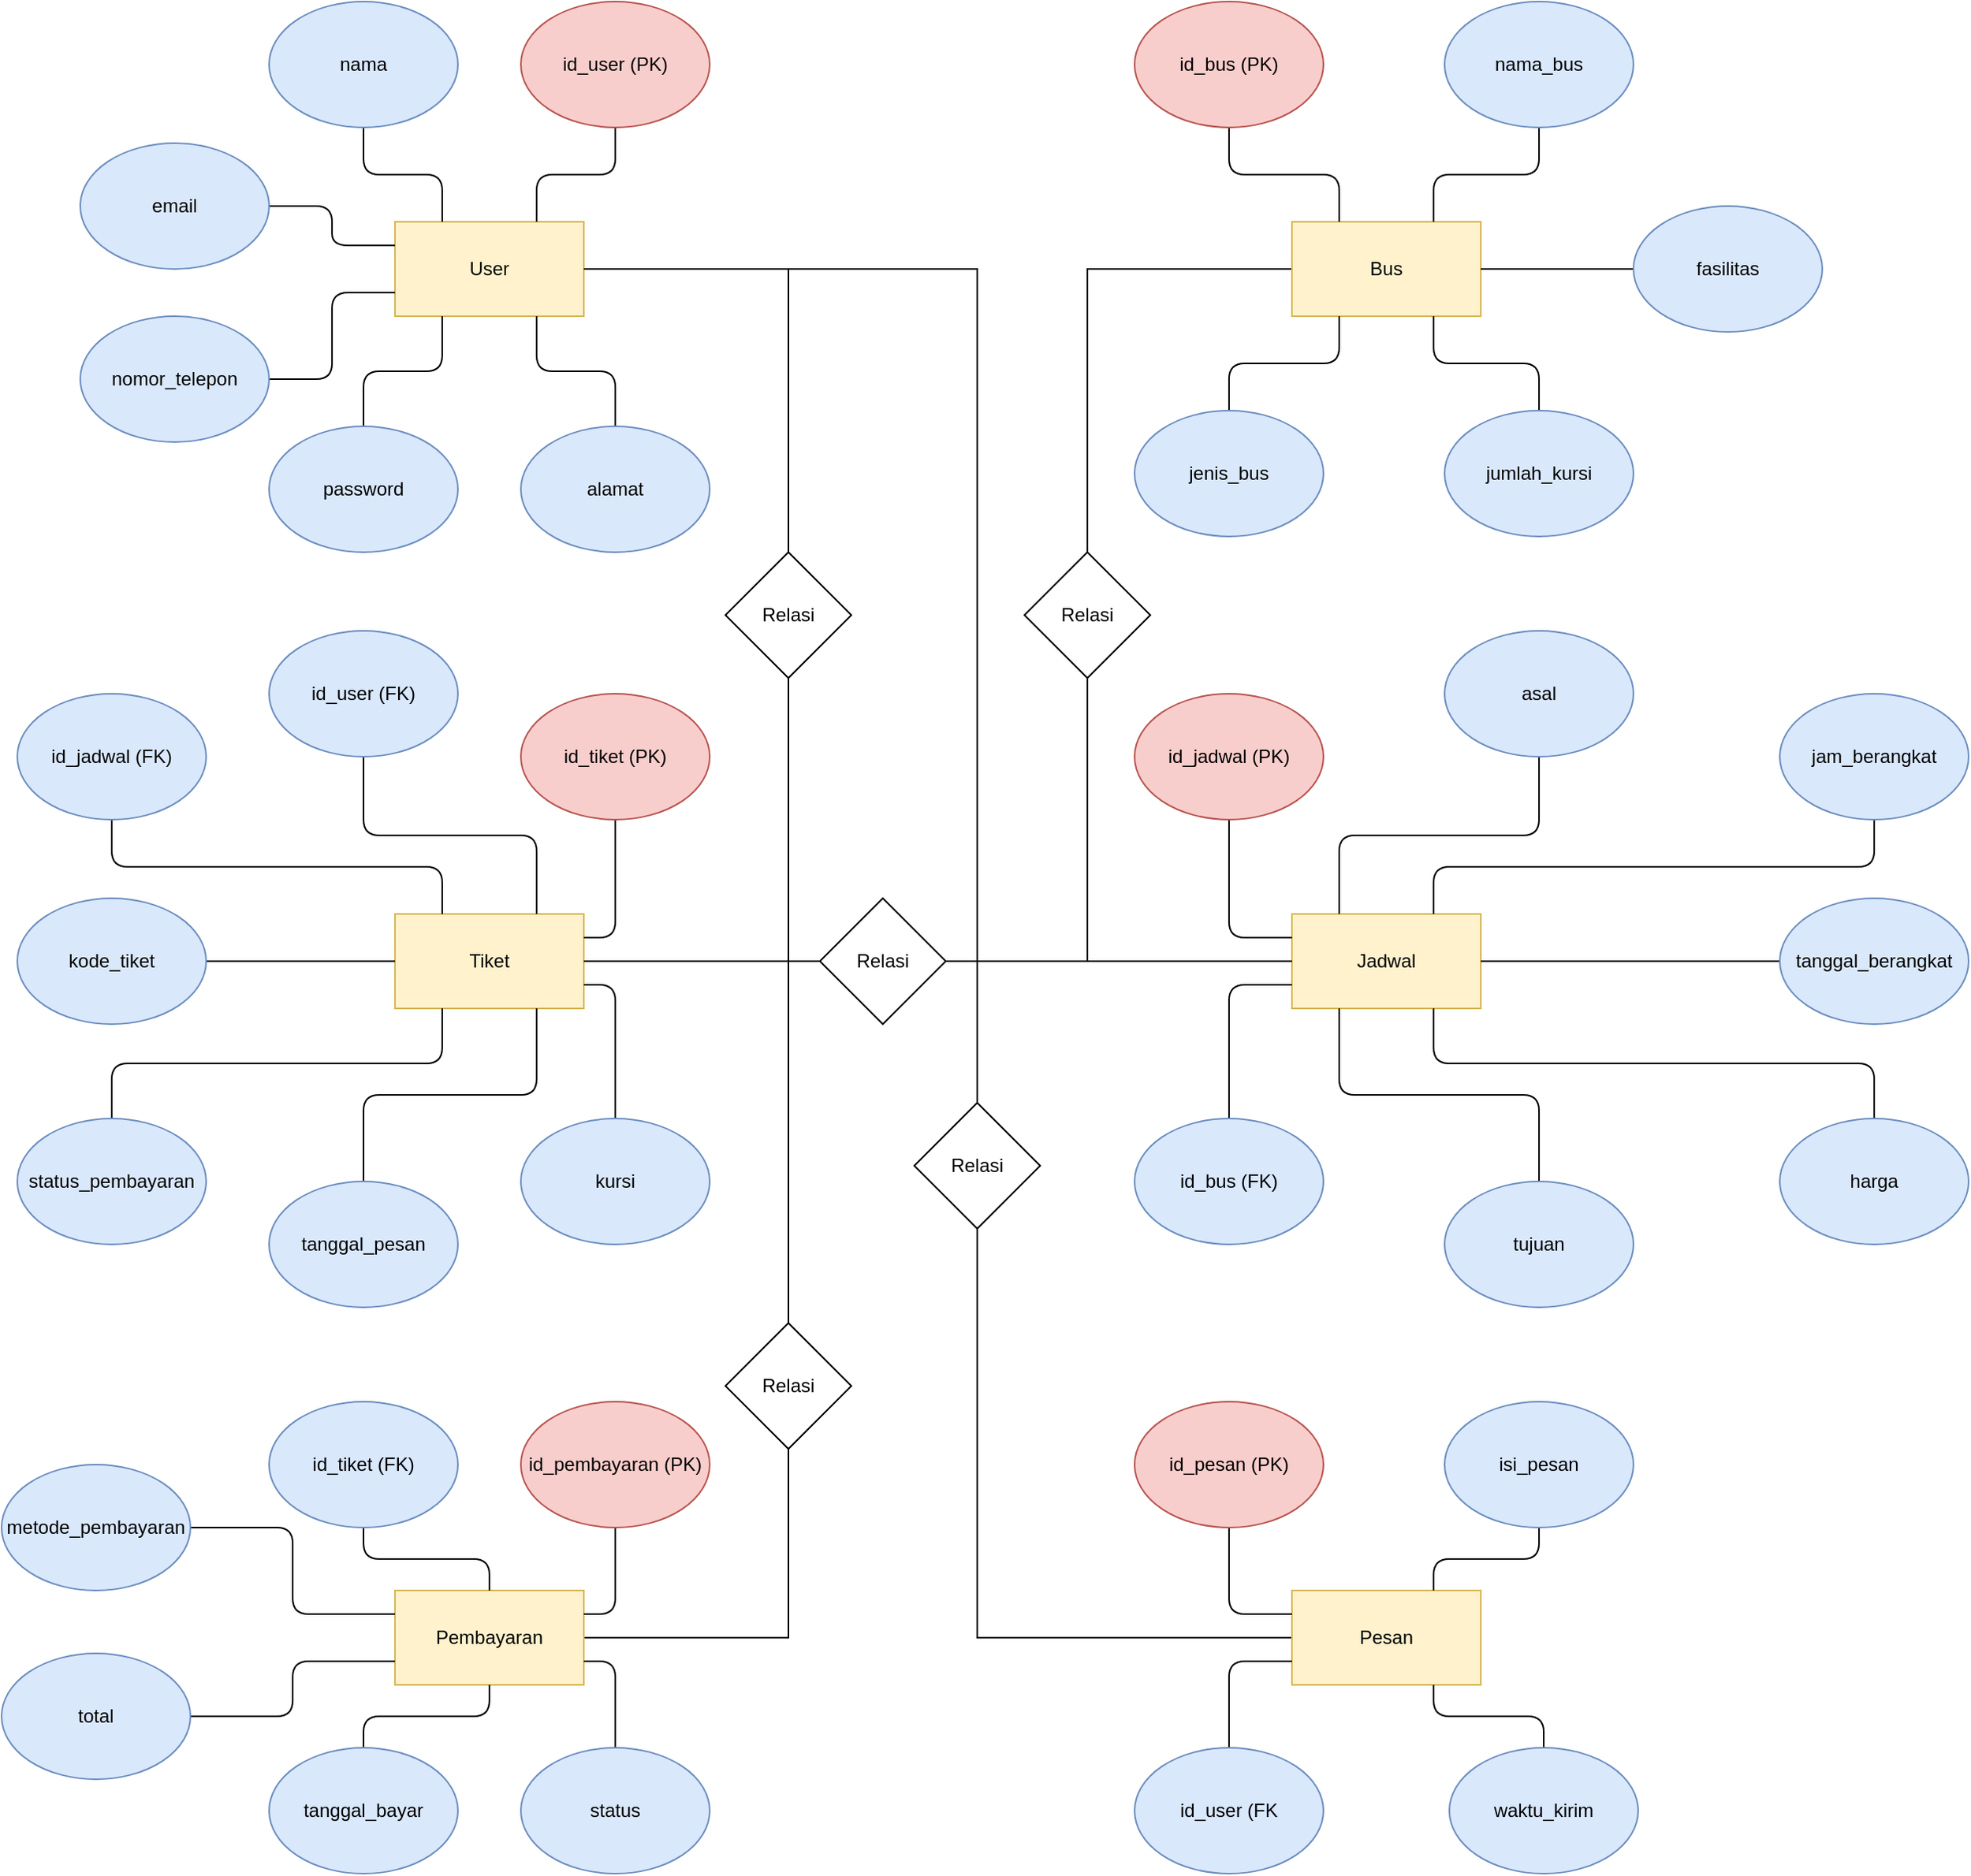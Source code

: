 <mxfile version="27.1.6">
  <diagram name="Halaman-1" id="gnAF3OPgYFBYtZoacNAG">
    <mxGraphModel dx="2564" dy="878" grid="1" gridSize="10" guides="1" tooltips="1" connect="1" arrows="1" fold="1" page="1" pageScale="1" pageWidth="827" pageHeight="1169" math="0" shadow="0">
      <root>
        <mxCell id="0" />
        <mxCell id="1" parent="0" />
        <mxCell id="zX5gBZ5-0O5j2TUF5n6H-85" style="edgeStyle=orthogonalEdgeStyle;rounded=0;orthogonalLoop=1;jettySize=auto;html=1;exitX=1;exitY=0.5;exitDx=0;exitDy=0;entryX=0.5;entryY=0;entryDx=0;entryDy=0;endArrow=none;startFill=0;" edge="1" parent="1" source="zX5gBZ5-0O5j2TUF5n6H-1" target="zX5gBZ5-0O5j2TUF5n6H-84">
          <mxGeometry relative="1" as="geometry" />
        </mxCell>
        <mxCell id="zX5gBZ5-0O5j2TUF5n6H-1" value="User" style="rounded=0;whiteSpace=wrap;html=1;fillColor=#fff2cc;strokeColor=#d6b656;" vertex="1" parent="1">
          <mxGeometry x="160" y="170" width="120" height="60" as="geometry" />
        </mxCell>
        <mxCell id="zX5gBZ5-0O5j2TUF5n6H-44" style="edgeStyle=orthogonalEdgeStyle;rounded=1;orthogonalLoop=1;jettySize=auto;html=1;exitX=0.5;exitY=1;exitDx=0;exitDy=0;entryX=0.25;entryY=0;entryDx=0;entryDy=0;curved=0;endArrow=none;startFill=0;" edge="1" parent="1" source="zX5gBZ5-0O5j2TUF5n6H-2" target="zX5gBZ5-0O5j2TUF5n6H-1">
          <mxGeometry relative="1" as="geometry" />
        </mxCell>
        <mxCell id="zX5gBZ5-0O5j2TUF5n6H-2" value="nama" style="ellipse;whiteSpace=wrap;html=1;fillColor=#dae8fc;strokeColor=#6c8ebf;" vertex="1" parent="1">
          <mxGeometry x="80" y="30" width="120" height="80" as="geometry" />
        </mxCell>
        <mxCell id="zX5gBZ5-0O5j2TUF5n6H-43" style="edgeStyle=orthogonalEdgeStyle;rounded=1;orthogonalLoop=1;jettySize=auto;html=1;exitX=0.5;exitY=1;exitDx=0;exitDy=0;entryX=0.75;entryY=0;entryDx=0;entryDy=0;strokeColor=default;curved=0;endArrow=none;startFill=0;" edge="1" parent="1" source="zX5gBZ5-0O5j2TUF5n6H-3" target="zX5gBZ5-0O5j2TUF5n6H-1">
          <mxGeometry relative="1" as="geometry" />
        </mxCell>
        <mxCell id="zX5gBZ5-0O5j2TUF5n6H-3" value="id_user (PK)" style="ellipse;whiteSpace=wrap;html=1;fillColor=#f8cecc;strokeColor=#b85450;" vertex="1" parent="1">
          <mxGeometry x="240" y="30" width="120" height="80" as="geometry" />
        </mxCell>
        <mxCell id="zX5gBZ5-0O5j2TUF5n6H-45" style="edgeStyle=orthogonalEdgeStyle;rounded=1;orthogonalLoop=1;jettySize=auto;html=1;exitX=1;exitY=0.5;exitDx=0;exitDy=0;entryX=0;entryY=0.25;entryDx=0;entryDy=0;curved=0;endArrow=none;startFill=0;" edge="1" parent="1" source="zX5gBZ5-0O5j2TUF5n6H-4" target="zX5gBZ5-0O5j2TUF5n6H-1">
          <mxGeometry relative="1" as="geometry" />
        </mxCell>
        <mxCell id="zX5gBZ5-0O5j2TUF5n6H-4" value="email" style="ellipse;whiteSpace=wrap;html=1;fillColor=#dae8fc;strokeColor=#6c8ebf;" vertex="1" parent="1">
          <mxGeometry x="-40" y="120" width="120" height="80" as="geometry" />
        </mxCell>
        <mxCell id="zX5gBZ5-0O5j2TUF5n6H-47" style="edgeStyle=orthogonalEdgeStyle;rounded=1;orthogonalLoop=1;jettySize=auto;html=1;exitX=0.5;exitY=0;exitDx=0;exitDy=0;entryX=0.25;entryY=1;entryDx=0;entryDy=0;curved=0;endArrow=none;startFill=0;" edge="1" parent="1" source="zX5gBZ5-0O5j2TUF5n6H-5" target="zX5gBZ5-0O5j2TUF5n6H-1">
          <mxGeometry relative="1" as="geometry" />
        </mxCell>
        <mxCell id="zX5gBZ5-0O5j2TUF5n6H-5" value="password" style="ellipse;whiteSpace=wrap;html=1;fillColor=#dae8fc;strokeColor=#6c8ebf;" vertex="1" parent="1">
          <mxGeometry x="80" y="300" width="120" height="80" as="geometry" />
        </mxCell>
        <mxCell id="zX5gBZ5-0O5j2TUF5n6H-48" style="edgeStyle=orthogonalEdgeStyle;rounded=1;orthogonalLoop=1;jettySize=auto;html=1;exitX=0.5;exitY=0;exitDx=0;exitDy=0;entryX=0.75;entryY=1;entryDx=0;entryDy=0;curved=0;endArrow=none;startFill=0;" edge="1" parent="1" source="zX5gBZ5-0O5j2TUF5n6H-6" target="zX5gBZ5-0O5j2TUF5n6H-1">
          <mxGeometry relative="1" as="geometry" />
        </mxCell>
        <mxCell id="zX5gBZ5-0O5j2TUF5n6H-6" value="alamat" style="ellipse;whiteSpace=wrap;html=1;fillColor=#dae8fc;strokeColor=#6c8ebf;" vertex="1" parent="1">
          <mxGeometry x="240" y="300" width="120" height="80" as="geometry" />
        </mxCell>
        <mxCell id="zX5gBZ5-0O5j2TUF5n6H-46" style="edgeStyle=orthogonalEdgeStyle;rounded=1;orthogonalLoop=1;jettySize=auto;html=1;exitX=1;exitY=0.5;exitDx=0;exitDy=0;entryX=0;entryY=0.75;entryDx=0;entryDy=0;curved=0;endArrow=none;startFill=0;" edge="1" parent="1" source="zX5gBZ5-0O5j2TUF5n6H-7" target="zX5gBZ5-0O5j2TUF5n6H-1">
          <mxGeometry relative="1" as="geometry" />
        </mxCell>
        <mxCell id="zX5gBZ5-0O5j2TUF5n6H-7" value="nomor_telepon" style="ellipse;whiteSpace=wrap;html=1;fillColor=#dae8fc;strokeColor=#6c8ebf;" vertex="1" parent="1">
          <mxGeometry x="-40" y="230" width="120" height="80" as="geometry" />
        </mxCell>
        <mxCell id="zX5gBZ5-0O5j2TUF5n6H-94" style="edgeStyle=orthogonalEdgeStyle;rounded=0;orthogonalLoop=1;jettySize=auto;html=1;exitX=0;exitY=0.5;exitDx=0;exitDy=0;entryX=0.5;entryY=0;entryDx=0;entryDy=0;endArrow=none;startFill=0;" edge="1" parent="1" source="zX5gBZ5-0O5j2TUF5n6H-8" target="zX5gBZ5-0O5j2TUF5n6H-93">
          <mxGeometry relative="1" as="geometry" />
        </mxCell>
        <mxCell id="zX5gBZ5-0O5j2TUF5n6H-8" value="Bus" style="rounded=0;whiteSpace=wrap;html=1;fillColor=#fff2cc;strokeColor=#d6b656;" vertex="1" parent="1">
          <mxGeometry x="730" y="170" width="120" height="60" as="geometry" />
        </mxCell>
        <mxCell id="zX5gBZ5-0O5j2TUF5n6H-49" style="edgeStyle=orthogonalEdgeStyle;rounded=1;orthogonalLoop=1;jettySize=auto;html=1;exitX=0.5;exitY=1;exitDx=0;exitDy=0;entryX=0.25;entryY=0;entryDx=0;entryDy=0;curved=0;endArrow=none;startFill=0;" edge="1" parent="1" source="zX5gBZ5-0O5j2TUF5n6H-9" target="zX5gBZ5-0O5j2TUF5n6H-8">
          <mxGeometry relative="1" as="geometry" />
        </mxCell>
        <mxCell id="zX5gBZ5-0O5j2TUF5n6H-9" value="id_bus (PK)" style="ellipse;whiteSpace=wrap;html=1;fillColor=#f8cecc;strokeColor=#b85450;" vertex="1" parent="1">
          <mxGeometry x="630" y="30" width="120" height="80" as="geometry" />
        </mxCell>
        <mxCell id="zX5gBZ5-0O5j2TUF5n6H-50" style="edgeStyle=orthogonalEdgeStyle;rounded=1;orthogonalLoop=1;jettySize=auto;html=1;exitX=0.5;exitY=0;exitDx=0;exitDy=0;entryX=0.25;entryY=1;entryDx=0;entryDy=0;curved=0;endArrow=none;startFill=0;" edge="1" parent="1" source="zX5gBZ5-0O5j2TUF5n6H-10" target="zX5gBZ5-0O5j2TUF5n6H-8">
          <mxGeometry relative="1" as="geometry" />
        </mxCell>
        <mxCell id="zX5gBZ5-0O5j2TUF5n6H-10" value="jenis_bus" style="ellipse;whiteSpace=wrap;html=1;fillColor=#dae8fc;strokeColor=#6c8ebf;" vertex="1" parent="1">
          <mxGeometry x="630" y="290" width="120" height="80" as="geometry" />
        </mxCell>
        <mxCell id="zX5gBZ5-0O5j2TUF5n6H-52" style="edgeStyle=orthogonalEdgeStyle;rounded=1;orthogonalLoop=1;jettySize=auto;html=1;exitX=0.5;exitY=1;exitDx=0;exitDy=0;entryX=0.75;entryY=0;entryDx=0;entryDy=0;curved=0;endArrow=none;startFill=0;" edge="1" parent="1" source="zX5gBZ5-0O5j2TUF5n6H-11" target="zX5gBZ5-0O5j2TUF5n6H-8">
          <mxGeometry relative="1" as="geometry" />
        </mxCell>
        <mxCell id="zX5gBZ5-0O5j2TUF5n6H-11" value="nama_bus" style="ellipse;whiteSpace=wrap;html=1;fillColor=#dae8fc;strokeColor=#6c8ebf;" vertex="1" parent="1">
          <mxGeometry x="827" y="30" width="120" height="80" as="geometry" />
        </mxCell>
        <mxCell id="zX5gBZ5-0O5j2TUF5n6H-51" style="edgeStyle=orthogonalEdgeStyle;rounded=1;orthogonalLoop=1;jettySize=auto;html=1;exitX=0.5;exitY=0;exitDx=0;exitDy=0;entryX=0.75;entryY=1;entryDx=0;entryDy=0;curved=0;endArrow=none;startFill=0;" edge="1" parent="1" source="zX5gBZ5-0O5j2TUF5n6H-12" target="zX5gBZ5-0O5j2TUF5n6H-8">
          <mxGeometry relative="1" as="geometry" />
        </mxCell>
        <mxCell id="zX5gBZ5-0O5j2TUF5n6H-12" value="jumlah_kursi" style="ellipse;whiteSpace=wrap;html=1;fillColor=#dae8fc;strokeColor=#6c8ebf;" vertex="1" parent="1">
          <mxGeometry x="827" y="290" width="120" height="80" as="geometry" />
        </mxCell>
        <mxCell id="zX5gBZ5-0O5j2TUF5n6H-53" style="edgeStyle=orthogonalEdgeStyle;rounded=1;orthogonalLoop=1;jettySize=auto;html=1;exitX=0;exitY=0.5;exitDx=0;exitDy=0;entryX=1;entryY=0.5;entryDx=0;entryDy=0;curved=0;endArrow=none;startFill=0;" edge="1" parent="1" source="zX5gBZ5-0O5j2TUF5n6H-13" target="zX5gBZ5-0O5j2TUF5n6H-8">
          <mxGeometry relative="1" as="geometry" />
        </mxCell>
        <mxCell id="zX5gBZ5-0O5j2TUF5n6H-13" value="fasilitas" style="ellipse;whiteSpace=wrap;html=1;fillColor=#dae8fc;strokeColor=#6c8ebf;" vertex="1" parent="1">
          <mxGeometry x="947" y="160" width="120" height="80" as="geometry" />
        </mxCell>
        <mxCell id="zX5gBZ5-0O5j2TUF5n6H-14" value="Jadwal" style="rounded=0;whiteSpace=wrap;html=1;fillColor=#fff2cc;strokeColor=#d6b656;" vertex="1" parent="1">
          <mxGeometry x="730" y="610" width="120" height="60" as="geometry" />
        </mxCell>
        <mxCell id="zX5gBZ5-0O5j2TUF5n6H-76" style="edgeStyle=orthogonalEdgeStyle;rounded=1;orthogonalLoop=1;jettySize=auto;html=1;exitX=0.5;exitY=1;exitDx=0;exitDy=0;entryX=0;entryY=0.25;entryDx=0;entryDy=0;curved=0;endArrow=none;endFill=1;startFill=0;" edge="1" parent="1" source="zX5gBZ5-0O5j2TUF5n6H-15" target="zX5gBZ5-0O5j2TUF5n6H-14">
          <mxGeometry relative="1" as="geometry" />
        </mxCell>
        <mxCell id="zX5gBZ5-0O5j2TUF5n6H-15" value="id_jadwal (PK)" style="ellipse;whiteSpace=wrap;html=1;fillColor=#f8cecc;strokeColor=#b85450;" vertex="1" parent="1">
          <mxGeometry x="630" y="470" width="120" height="80" as="geometry" />
        </mxCell>
        <mxCell id="zX5gBZ5-0O5j2TUF5n6H-79" style="edgeStyle=orthogonalEdgeStyle;rounded=1;orthogonalLoop=1;jettySize=auto;html=1;exitX=0.5;exitY=1;exitDx=0;exitDy=0;entryX=0.25;entryY=0;entryDx=0;entryDy=0;strokeColor=default;curved=0;endArrow=none;startFill=0;" edge="1" parent="1" source="zX5gBZ5-0O5j2TUF5n6H-16" target="zX5gBZ5-0O5j2TUF5n6H-14">
          <mxGeometry relative="1" as="geometry" />
        </mxCell>
        <mxCell id="zX5gBZ5-0O5j2TUF5n6H-16" value="asal" style="ellipse;whiteSpace=wrap;html=1;fillColor=#dae8fc;strokeColor=#6c8ebf;" vertex="1" parent="1">
          <mxGeometry x="827" y="430" width="120" height="80" as="geometry" />
        </mxCell>
        <mxCell id="zX5gBZ5-0O5j2TUF5n6H-81" style="edgeStyle=orthogonalEdgeStyle;rounded=1;orthogonalLoop=1;jettySize=auto;html=1;exitX=0.5;exitY=1;exitDx=0;exitDy=0;entryX=0.75;entryY=0;entryDx=0;entryDy=0;curved=0;endArrow=none;startFill=0;" edge="1" parent="1" source="zX5gBZ5-0O5j2TUF5n6H-17" target="zX5gBZ5-0O5j2TUF5n6H-14">
          <mxGeometry relative="1" as="geometry" />
        </mxCell>
        <mxCell id="zX5gBZ5-0O5j2TUF5n6H-17" value="jam_berangkat" style="ellipse;whiteSpace=wrap;html=1;fillColor=#dae8fc;strokeColor=#6c8ebf;" vertex="1" parent="1">
          <mxGeometry x="1040" y="470" width="120" height="80" as="geometry" />
        </mxCell>
        <mxCell id="zX5gBZ5-0O5j2TUF5n6H-77" style="edgeStyle=orthogonalEdgeStyle;rounded=1;orthogonalLoop=1;jettySize=auto;html=1;exitX=0.5;exitY=0;exitDx=0;exitDy=0;entryX=0;entryY=0.75;entryDx=0;entryDy=0;curved=0;endArrow=none;startFill=0;" edge="1" parent="1" source="zX5gBZ5-0O5j2TUF5n6H-18" target="zX5gBZ5-0O5j2TUF5n6H-14">
          <mxGeometry relative="1" as="geometry" />
        </mxCell>
        <mxCell id="zX5gBZ5-0O5j2TUF5n6H-18" value="id_bus (FK)" style="ellipse;whiteSpace=wrap;html=1;fillColor=#dae8fc;strokeColor=#6c8ebf;" vertex="1" parent="1">
          <mxGeometry x="630" y="740" width="120" height="80" as="geometry" />
        </mxCell>
        <mxCell id="zX5gBZ5-0O5j2TUF5n6H-78" style="edgeStyle=orthogonalEdgeStyle;rounded=1;orthogonalLoop=1;jettySize=auto;html=1;exitX=0.5;exitY=0;exitDx=0;exitDy=0;entryX=0.25;entryY=1;entryDx=0;entryDy=0;endArrow=none;startFill=0;curved=0;" edge="1" parent="1" source="zX5gBZ5-0O5j2TUF5n6H-19" target="zX5gBZ5-0O5j2TUF5n6H-14">
          <mxGeometry relative="1" as="geometry" />
        </mxCell>
        <mxCell id="zX5gBZ5-0O5j2TUF5n6H-19" value="tujuan" style="ellipse;whiteSpace=wrap;html=1;fillColor=#dae8fc;strokeColor=#6c8ebf;" vertex="1" parent="1">
          <mxGeometry x="827" y="780" width="120" height="80" as="geometry" />
        </mxCell>
        <mxCell id="zX5gBZ5-0O5j2TUF5n6H-80" style="edgeStyle=orthogonalEdgeStyle;rounded=1;orthogonalLoop=1;jettySize=auto;html=1;exitX=0.5;exitY=0;exitDx=0;exitDy=0;entryX=0.75;entryY=1;entryDx=0;entryDy=0;curved=0;endArrow=none;startFill=0;" edge="1" parent="1" source="zX5gBZ5-0O5j2TUF5n6H-20" target="zX5gBZ5-0O5j2TUF5n6H-14">
          <mxGeometry relative="1" as="geometry" />
        </mxCell>
        <mxCell id="zX5gBZ5-0O5j2TUF5n6H-20" value="harga" style="ellipse;whiteSpace=wrap;html=1;fillColor=#dae8fc;strokeColor=#6c8ebf;" vertex="1" parent="1">
          <mxGeometry x="1040" y="740" width="120" height="80" as="geometry" />
        </mxCell>
        <mxCell id="zX5gBZ5-0O5j2TUF5n6H-82" style="edgeStyle=orthogonalEdgeStyle;rounded=1;orthogonalLoop=1;jettySize=auto;html=1;exitX=0;exitY=0.5;exitDx=0;exitDy=0;entryX=1;entryY=0.5;entryDx=0;entryDy=0;curved=0;endArrow=none;startFill=0;" edge="1" parent="1" source="zX5gBZ5-0O5j2TUF5n6H-21" target="zX5gBZ5-0O5j2TUF5n6H-14">
          <mxGeometry relative="1" as="geometry" />
        </mxCell>
        <mxCell id="zX5gBZ5-0O5j2TUF5n6H-21" value="tanggal_berangkat" style="ellipse;whiteSpace=wrap;html=1;fillColor=#dae8fc;strokeColor=#6c8ebf;" vertex="1" parent="1">
          <mxGeometry x="1040" y="600" width="120" height="80" as="geometry" />
        </mxCell>
        <mxCell id="zX5gBZ5-0O5j2TUF5n6H-22" value="Tiket" style="rounded=0;whiteSpace=wrap;html=1;fillColor=#fff2cc;strokeColor=#d6b656;" vertex="1" parent="1">
          <mxGeometry x="160" y="610" width="120" height="60" as="geometry" />
        </mxCell>
        <mxCell id="zX5gBZ5-0O5j2TUF5n6H-55" style="edgeStyle=orthogonalEdgeStyle;rounded=1;orthogonalLoop=1;jettySize=auto;html=1;exitX=0.5;exitY=1;exitDx=0;exitDy=0;entryX=1;entryY=0.25;entryDx=0;entryDy=0;curved=0;endArrow=none;startFill=0;" edge="1" parent="1" source="zX5gBZ5-0O5j2TUF5n6H-23" target="zX5gBZ5-0O5j2TUF5n6H-22">
          <mxGeometry relative="1" as="geometry" />
        </mxCell>
        <mxCell id="zX5gBZ5-0O5j2TUF5n6H-23" value="id_tiket (PK)" style="ellipse;whiteSpace=wrap;html=1;fillColor=#f8cecc;strokeColor=#b85450;" vertex="1" parent="1">
          <mxGeometry x="240" y="470" width="120" height="80" as="geometry" />
        </mxCell>
        <mxCell id="zX5gBZ5-0O5j2TUF5n6H-59" style="edgeStyle=orthogonalEdgeStyle;rounded=1;orthogonalLoop=1;jettySize=auto;html=1;exitX=0.5;exitY=1;exitDx=0;exitDy=0;entryX=0.75;entryY=0;entryDx=0;entryDy=0;strokeColor=default;curved=0;endArrow=none;startFill=0;" edge="1" parent="1" source="zX5gBZ5-0O5j2TUF5n6H-24" target="zX5gBZ5-0O5j2TUF5n6H-22">
          <mxGeometry relative="1" as="geometry" />
        </mxCell>
        <mxCell id="zX5gBZ5-0O5j2TUF5n6H-24" value="id_user (FK)" style="ellipse;whiteSpace=wrap;html=1;fillColor=#dae8fc;strokeColor=#6c8ebf;" vertex="1" parent="1">
          <mxGeometry x="80" y="430" width="120" height="80" as="geometry" />
        </mxCell>
        <mxCell id="zX5gBZ5-0O5j2TUF5n6H-73" style="edgeStyle=orthogonalEdgeStyle;rounded=1;orthogonalLoop=1;jettySize=auto;html=1;exitX=0.5;exitY=1;exitDx=0;exitDy=0;entryX=0.25;entryY=0;entryDx=0;entryDy=0;curved=0;endArrow=none;startFill=0;" edge="1" parent="1" source="zX5gBZ5-0O5j2TUF5n6H-25" target="zX5gBZ5-0O5j2TUF5n6H-22">
          <mxGeometry relative="1" as="geometry" />
        </mxCell>
        <mxCell id="zX5gBZ5-0O5j2TUF5n6H-25" value="id_jadwal (FK)" style="ellipse;whiteSpace=wrap;html=1;fillColor=#dae8fc;strokeColor=#6c8ebf;" vertex="1" parent="1">
          <mxGeometry x="-80" y="470" width="120" height="80" as="geometry" />
        </mxCell>
        <mxCell id="zX5gBZ5-0O5j2TUF5n6H-56" style="edgeStyle=orthogonalEdgeStyle;rounded=1;orthogonalLoop=1;jettySize=auto;html=1;exitX=0.5;exitY=0;exitDx=0;exitDy=0;entryX=1;entryY=0.75;entryDx=0;entryDy=0;curved=0;endArrow=none;startFill=0;" edge="1" parent="1" source="zX5gBZ5-0O5j2TUF5n6H-26" target="zX5gBZ5-0O5j2TUF5n6H-22">
          <mxGeometry relative="1" as="geometry" />
        </mxCell>
        <mxCell id="zX5gBZ5-0O5j2TUF5n6H-26" value="kursi" style="ellipse;whiteSpace=wrap;html=1;fillColor=#dae8fc;strokeColor=#6c8ebf;" vertex="1" parent="1">
          <mxGeometry x="240" y="740" width="120" height="80" as="geometry" />
        </mxCell>
        <mxCell id="zX5gBZ5-0O5j2TUF5n6H-57" style="edgeStyle=orthogonalEdgeStyle;rounded=1;orthogonalLoop=1;jettySize=auto;html=1;exitX=0.5;exitY=0;exitDx=0;exitDy=0;entryX=0.75;entryY=1;entryDx=0;entryDy=0;curved=0;endArrow=none;startFill=0;" edge="1" parent="1" source="zX5gBZ5-0O5j2TUF5n6H-27" target="zX5gBZ5-0O5j2TUF5n6H-22">
          <mxGeometry relative="1" as="geometry" />
        </mxCell>
        <mxCell id="zX5gBZ5-0O5j2TUF5n6H-27" value="tanggal_pesan" style="ellipse;whiteSpace=wrap;html=1;fillColor=#dae8fc;strokeColor=#6c8ebf;" vertex="1" parent="1">
          <mxGeometry x="80" y="780" width="120" height="80" as="geometry" />
        </mxCell>
        <mxCell id="zX5gBZ5-0O5j2TUF5n6H-74" style="edgeStyle=orthogonalEdgeStyle;rounded=1;orthogonalLoop=1;jettySize=auto;html=1;exitX=0.5;exitY=0;exitDx=0;exitDy=0;entryX=0.25;entryY=1;entryDx=0;entryDy=0;curved=0;endArrow=none;startFill=0;" edge="1" parent="1" source="zX5gBZ5-0O5j2TUF5n6H-28" target="zX5gBZ5-0O5j2TUF5n6H-22">
          <mxGeometry relative="1" as="geometry" />
        </mxCell>
        <mxCell id="zX5gBZ5-0O5j2TUF5n6H-28" value="status_pembayaran" style="ellipse;whiteSpace=wrap;html=1;fillColor=#dae8fc;strokeColor=#6c8ebf;" vertex="1" parent="1">
          <mxGeometry x="-80" y="740" width="120" height="80" as="geometry" />
        </mxCell>
        <mxCell id="zX5gBZ5-0O5j2TUF5n6H-75" style="edgeStyle=orthogonalEdgeStyle;rounded=1;orthogonalLoop=1;jettySize=auto;html=1;exitX=1;exitY=0.5;exitDx=0;exitDy=0;entryX=0;entryY=0.5;entryDx=0;entryDy=0;curved=0;endArrow=none;startFill=0;" edge="1" parent="1" source="zX5gBZ5-0O5j2TUF5n6H-29" target="zX5gBZ5-0O5j2TUF5n6H-22">
          <mxGeometry relative="1" as="geometry" />
        </mxCell>
        <mxCell id="zX5gBZ5-0O5j2TUF5n6H-29" value="kode_tiket" style="ellipse;whiteSpace=wrap;html=1;fillColor=#dae8fc;strokeColor=#6c8ebf;" vertex="1" parent="1">
          <mxGeometry x="-80" y="600" width="120" height="80" as="geometry" />
        </mxCell>
        <mxCell id="zX5gBZ5-0O5j2TUF5n6H-91" style="edgeStyle=orthogonalEdgeStyle;rounded=0;orthogonalLoop=1;jettySize=auto;html=1;exitX=1;exitY=0.5;exitDx=0;exitDy=0;entryX=0.5;entryY=1;entryDx=0;entryDy=0;endArrow=none;startFill=0;" edge="1" parent="1" source="zX5gBZ5-0O5j2TUF5n6H-30" target="zX5gBZ5-0O5j2TUF5n6H-90">
          <mxGeometry relative="1" as="geometry" />
        </mxCell>
        <mxCell id="zX5gBZ5-0O5j2TUF5n6H-30" value="Pembayaran" style="rounded=0;whiteSpace=wrap;html=1;fillColor=#fff2cc;strokeColor=#d6b656;" vertex="1" parent="1">
          <mxGeometry x="160" y="1040" width="120" height="60" as="geometry" />
        </mxCell>
        <mxCell id="zX5gBZ5-0O5j2TUF5n6H-62" style="edgeStyle=orthogonalEdgeStyle;rounded=1;orthogonalLoop=1;jettySize=auto;html=1;exitX=0.5;exitY=1;exitDx=0;exitDy=0;entryX=1;entryY=0.25;entryDx=0;entryDy=0;curved=0;endArrow=none;startFill=0;" edge="1" parent="1" source="zX5gBZ5-0O5j2TUF5n6H-31" target="zX5gBZ5-0O5j2TUF5n6H-30">
          <mxGeometry relative="1" as="geometry" />
        </mxCell>
        <mxCell id="zX5gBZ5-0O5j2TUF5n6H-31" value="id_pembayaran (PK)" style="ellipse;whiteSpace=wrap;html=1;fillColor=#f8cecc;strokeColor=#b85450;" vertex="1" parent="1">
          <mxGeometry x="240" y="920" width="120" height="80" as="geometry" />
        </mxCell>
        <mxCell id="zX5gBZ5-0O5j2TUF5n6H-63" style="edgeStyle=orthogonalEdgeStyle;rounded=1;orthogonalLoop=1;jettySize=auto;html=1;exitX=0.5;exitY=1;exitDx=0;exitDy=0;entryX=0.5;entryY=0;entryDx=0;entryDy=0;endArrow=none;startFill=0;curved=0;" edge="1" parent="1" source="zX5gBZ5-0O5j2TUF5n6H-32" target="zX5gBZ5-0O5j2TUF5n6H-30">
          <mxGeometry relative="1" as="geometry" />
        </mxCell>
        <mxCell id="zX5gBZ5-0O5j2TUF5n6H-32" value="id_tiket (FK)" style="ellipse;whiteSpace=wrap;html=1;fillColor=#dae8fc;strokeColor=#6c8ebf;" vertex="1" parent="1">
          <mxGeometry x="80" y="920" width="120" height="80" as="geometry" />
        </mxCell>
        <mxCell id="zX5gBZ5-0O5j2TUF5n6H-61" style="edgeStyle=orthogonalEdgeStyle;rounded=1;orthogonalLoop=1;jettySize=auto;html=1;exitX=0.5;exitY=0;exitDx=0;exitDy=0;entryX=1;entryY=0.75;entryDx=0;entryDy=0;endArrow=none;startFill=0;curved=0;" edge="1" parent="1" source="zX5gBZ5-0O5j2TUF5n6H-33" target="zX5gBZ5-0O5j2TUF5n6H-30">
          <mxGeometry relative="1" as="geometry" />
        </mxCell>
        <mxCell id="zX5gBZ5-0O5j2TUF5n6H-33" value="status" style="ellipse;whiteSpace=wrap;html=1;fillColor=#dae8fc;strokeColor=#6c8ebf;" vertex="1" parent="1">
          <mxGeometry x="240" y="1140" width="120" height="80" as="geometry" />
        </mxCell>
        <mxCell id="zX5gBZ5-0O5j2TUF5n6H-64" style="edgeStyle=orthogonalEdgeStyle;rounded=1;orthogonalLoop=1;jettySize=auto;html=1;exitX=0.5;exitY=0;exitDx=0;exitDy=0;entryX=0.5;entryY=1;entryDx=0;entryDy=0;curved=0;endArrow=none;startFill=0;" edge="1" parent="1" source="zX5gBZ5-0O5j2TUF5n6H-34" target="zX5gBZ5-0O5j2TUF5n6H-30">
          <mxGeometry relative="1" as="geometry" />
        </mxCell>
        <mxCell id="zX5gBZ5-0O5j2TUF5n6H-34" value="tanggal_bayar" style="ellipse;whiteSpace=wrap;html=1;fillColor=#dae8fc;strokeColor=#6c8ebf;" vertex="1" parent="1">
          <mxGeometry x="80" y="1140" width="120" height="80" as="geometry" />
        </mxCell>
        <mxCell id="zX5gBZ5-0O5j2TUF5n6H-66" style="edgeStyle=orthogonalEdgeStyle;rounded=1;orthogonalLoop=1;jettySize=auto;html=1;exitX=1;exitY=0.5;exitDx=0;exitDy=0;entryX=0;entryY=0.25;entryDx=0;entryDy=0;curved=0;endArrow=none;startFill=0;" edge="1" parent="1" source="zX5gBZ5-0O5j2TUF5n6H-35" target="zX5gBZ5-0O5j2TUF5n6H-30">
          <mxGeometry relative="1" as="geometry" />
        </mxCell>
        <mxCell id="zX5gBZ5-0O5j2TUF5n6H-35" value="metode_pembayaran" style="ellipse;whiteSpace=wrap;html=1;fillColor=#dae8fc;strokeColor=#6c8ebf;" vertex="1" parent="1">
          <mxGeometry x="-90" y="960" width="120" height="80" as="geometry" />
        </mxCell>
        <mxCell id="zX5gBZ5-0O5j2TUF5n6H-67" style="edgeStyle=orthogonalEdgeStyle;rounded=1;orthogonalLoop=1;jettySize=auto;html=1;exitX=1;exitY=0.5;exitDx=0;exitDy=0;entryX=0;entryY=0.75;entryDx=0;entryDy=0;endArrow=none;startFill=0;curved=0;" edge="1" parent="1" source="zX5gBZ5-0O5j2TUF5n6H-36" target="zX5gBZ5-0O5j2TUF5n6H-30">
          <mxGeometry relative="1" as="geometry" />
        </mxCell>
        <mxCell id="zX5gBZ5-0O5j2TUF5n6H-36" value="total" style="ellipse;whiteSpace=wrap;html=1;fillColor=#dae8fc;strokeColor=#6c8ebf;" vertex="1" parent="1">
          <mxGeometry x="-90" y="1080" width="120" height="80" as="geometry" />
        </mxCell>
        <mxCell id="zX5gBZ5-0O5j2TUF5n6H-97" style="edgeStyle=orthogonalEdgeStyle;rounded=0;orthogonalLoop=1;jettySize=auto;html=1;exitX=0;exitY=0.5;exitDx=0;exitDy=0;entryX=0.5;entryY=1;entryDx=0;entryDy=0;endArrow=none;startFill=0;" edge="1" parent="1" source="zX5gBZ5-0O5j2TUF5n6H-37" target="zX5gBZ5-0O5j2TUF5n6H-96">
          <mxGeometry relative="1" as="geometry" />
        </mxCell>
        <mxCell id="zX5gBZ5-0O5j2TUF5n6H-37" value="Pesan" style="rounded=0;whiteSpace=wrap;html=1;fillColor=#fff2cc;strokeColor=#d6b656;" vertex="1" parent="1">
          <mxGeometry x="730" y="1040" width="120" height="60" as="geometry" />
        </mxCell>
        <mxCell id="zX5gBZ5-0O5j2TUF5n6H-68" style="edgeStyle=orthogonalEdgeStyle;rounded=1;orthogonalLoop=1;jettySize=auto;html=1;exitX=0.5;exitY=1;exitDx=0;exitDy=0;entryX=0;entryY=0.25;entryDx=0;entryDy=0;curved=0;endArrow=none;startFill=0;" edge="1" parent="1" source="zX5gBZ5-0O5j2TUF5n6H-38" target="zX5gBZ5-0O5j2TUF5n6H-37">
          <mxGeometry relative="1" as="geometry" />
        </mxCell>
        <mxCell id="zX5gBZ5-0O5j2TUF5n6H-38" value="id_pesan (PK)" style="ellipse;whiteSpace=wrap;html=1;fillColor=#f8cecc;strokeColor=#b85450;" vertex="1" parent="1">
          <mxGeometry x="630" y="920" width="120" height="80" as="geometry" />
        </mxCell>
        <mxCell id="zX5gBZ5-0O5j2TUF5n6H-69" style="edgeStyle=orthogonalEdgeStyle;rounded=1;orthogonalLoop=1;jettySize=auto;html=1;exitX=0.5;exitY=0;exitDx=0;exitDy=0;entryX=0;entryY=0.75;entryDx=0;entryDy=0;curved=0;endArrow=none;startFill=0;" edge="1" parent="1" source="zX5gBZ5-0O5j2TUF5n6H-39" target="zX5gBZ5-0O5j2TUF5n6H-37">
          <mxGeometry relative="1" as="geometry" />
        </mxCell>
        <mxCell id="zX5gBZ5-0O5j2TUF5n6H-39" value="id_user (FK" style="ellipse;whiteSpace=wrap;html=1;fillColor=#dae8fc;strokeColor=#6c8ebf;" vertex="1" parent="1">
          <mxGeometry x="630" y="1140" width="120" height="80" as="geometry" />
        </mxCell>
        <mxCell id="zX5gBZ5-0O5j2TUF5n6H-71" style="edgeStyle=orthogonalEdgeStyle;rounded=1;orthogonalLoop=1;jettySize=auto;html=1;exitX=0.5;exitY=1;exitDx=0;exitDy=0;entryX=0.75;entryY=0;entryDx=0;entryDy=0;curved=0;endArrow=none;startFill=0;" edge="1" parent="1" source="zX5gBZ5-0O5j2TUF5n6H-40" target="zX5gBZ5-0O5j2TUF5n6H-37">
          <mxGeometry relative="1" as="geometry" />
        </mxCell>
        <mxCell id="zX5gBZ5-0O5j2TUF5n6H-40" value="isi_pesan" style="ellipse;whiteSpace=wrap;html=1;fillColor=#dae8fc;strokeColor=#6c8ebf;" vertex="1" parent="1">
          <mxGeometry x="827" y="920" width="120" height="80" as="geometry" />
        </mxCell>
        <mxCell id="zX5gBZ5-0O5j2TUF5n6H-70" style="edgeStyle=orthogonalEdgeStyle;rounded=1;orthogonalLoop=1;jettySize=auto;html=1;exitX=0.5;exitY=0;exitDx=0;exitDy=0;entryX=0.75;entryY=1;entryDx=0;entryDy=0;curved=0;endArrow=none;startFill=0;" edge="1" parent="1" source="zX5gBZ5-0O5j2TUF5n6H-41" target="zX5gBZ5-0O5j2TUF5n6H-37">
          <mxGeometry relative="1" as="geometry" />
        </mxCell>
        <mxCell id="zX5gBZ5-0O5j2TUF5n6H-41" value="waktu_kirim" style="ellipse;whiteSpace=wrap;html=1;fillColor=#dae8fc;strokeColor=#6c8ebf;" vertex="1" parent="1">
          <mxGeometry x="830" y="1140" width="120" height="80" as="geometry" />
        </mxCell>
        <mxCell id="zX5gBZ5-0O5j2TUF5n6H-86" style="edgeStyle=orthogonalEdgeStyle;rounded=0;orthogonalLoop=1;jettySize=auto;html=1;exitX=0.5;exitY=1;exitDx=0;exitDy=0;entryX=1;entryY=0.5;entryDx=0;entryDy=0;endArrow=none;startFill=0;" edge="1" parent="1" source="zX5gBZ5-0O5j2TUF5n6H-84" target="zX5gBZ5-0O5j2TUF5n6H-22">
          <mxGeometry relative="1" as="geometry" />
        </mxCell>
        <mxCell id="zX5gBZ5-0O5j2TUF5n6H-84" value="Relasi" style="rhombus;whiteSpace=wrap;html=1;" vertex="1" parent="1">
          <mxGeometry x="370" y="380" width="80" height="80" as="geometry" />
        </mxCell>
        <mxCell id="zX5gBZ5-0O5j2TUF5n6H-88" style="edgeStyle=orthogonalEdgeStyle;rounded=0;orthogonalLoop=1;jettySize=auto;html=1;exitX=0;exitY=0.5;exitDx=0;exitDy=0;entryX=1;entryY=0.5;entryDx=0;entryDy=0;endArrow=none;startFill=0;" edge="1" parent="1" source="zX5gBZ5-0O5j2TUF5n6H-87" target="zX5gBZ5-0O5j2TUF5n6H-22">
          <mxGeometry relative="1" as="geometry" />
        </mxCell>
        <mxCell id="zX5gBZ5-0O5j2TUF5n6H-89" style="edgeStyle=orthogonalEdgeStyle;rounded=0;orthogonalLoop=1;jettySize=auto;html=1;exitX=1;exitY=0.5;exitDx=0;exitDy=0;entryX=0;entryY=0.5;entryDx=0;entryDy=0;endArrow=none;startFill=0;" edge="1" parent="1" source="zX5gBZ5-0O5j2TUF5n6H-87" target="zX5gBZ5-0O5j2TUF5n6H-14">
          <mxGeometry relative="1" as="geometry" />
        </mxCell>
        <mxCell id="zX5gBZ5-0O5j2TUF5n6H-87" value="Relasi" style="rhombus;whiteSpace=wrap;html=1;" vertex="1" parent="1">
          <mxGeometry x="430" y="600" width="80" height="80" as="geometry" />
        </mxCell>
        <mxCell id="zX5gBZ5-0O5j2TUF5n6H-92" style="edgeStyle=orthogonalEdgeStyle;rounded=0;orthogonalLoop=1;jettySize=auto;html=1;exitX=0.5;exitY=0;exitDx=0;exitDy=0;entryX=1;entryY=0.5;entryDx=0;entryDy=0;endArrow=none;startFill=0;" edge="1" parent="1" source="zX5gBZ5-0O5j2TUF5n6H-90" target="zX5gBZ5-0O5j2TUF5n6H-22">
          <mxGeometry relative="1" as="geometry" />
        </mxCell>
        <mxCell id="zX5gBZ5-0O5j2TUF5n6H-90" value="Relasi" style="rhombus;whiteSpace=wrap;html=1;" vertex="1" parent="1">
          <mxGeometry x="370" y="870" width="80" height="80" as="geometry" />
        </mxCell>
        <mxCell id="zX5gBZ5-0O5j2TUF5n6H-95" style="edgeStyle=orthogonalEdgeStyle;rounded=0;orthogonalLoop=1;jettySize=auto;html=1;exitX=0.5;exitY=1;exitDx=0;exitDy=0;entryX=0;entryY=0.5;entryDx=0;entryDy=0;endArrow=none;startFill=0;" edge="1" parent="1" source="zX5gBZ5-0O5j2TUF5n6H-93" target="zX5gBZ5-0O5j2TUF5n6H-14">
          <mxGeometry relative="1" as="geometry" />
        </mxCell>
        <mxCell id="zX5gBZ5-0O5j2TUF5n6H-93" value="Relasi" style="rhombus;whiteSpace=wrap;html=1;" vertex="1" parent="1">
          <mxGeometry x="560" y="380" width="80" height="80" as="geometry" />
        </mxCell>
        <mxCell id="zX5gBZ5-0O5j2TUF5n6H-98" style="edgeStyle=orthogonalEdgeStyle;rounded=0;orthogonalLoop=1;jettySize=auto;html=1;exitX=0.5;exitY=0;exitDx=0;exitDy=0;entryX=1;entryY=0.5;entryDx=0;entryDy=0;endArrow=none;startFill=0;" edge="1" parent="1" source="zX5gBZ5-0O5j2TUF5n6H-96" target="zX5gBZ5-0O5j2TUF5n6H-1">
          <mxGeometry relative="1" as="geometry" />
        </mxCell>
        <mxCell id="zX5gBZ5-0O5j2TUF5n6H-96" value="Relasi" style="rhombus;whiteSpace=wrap;html=1;" vertex="1" parent="1">
          <mxGeometry x="490" y="730" width="80" height="80" as="geometry" />
        </mxCell>
      </root>
    </mxGraphModel>
  </diagram>
</mxfile>
